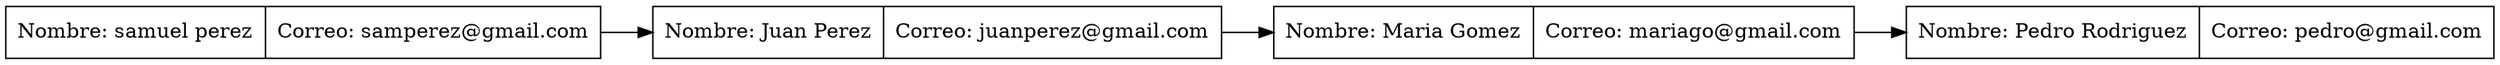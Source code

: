 digraph G {
node [shape=record];
rankdir=LR;
node0 [label="{Nombre: samuel perez | Correo: samperez@gmail.com}"];
node0 -> node1;
node1 [label="{Nombre: Juan Perez | Correo: juanperez@gmail.com}"];
node1 -> node2;
node2 [label="{Nombre: Maria Gomez | Correo: mariago@gmail.com}"];
node2 -> node3;
node3 [label="{Nombre: Pedro Rodriguez | Correo: pedro@gmail.com}"];
}
